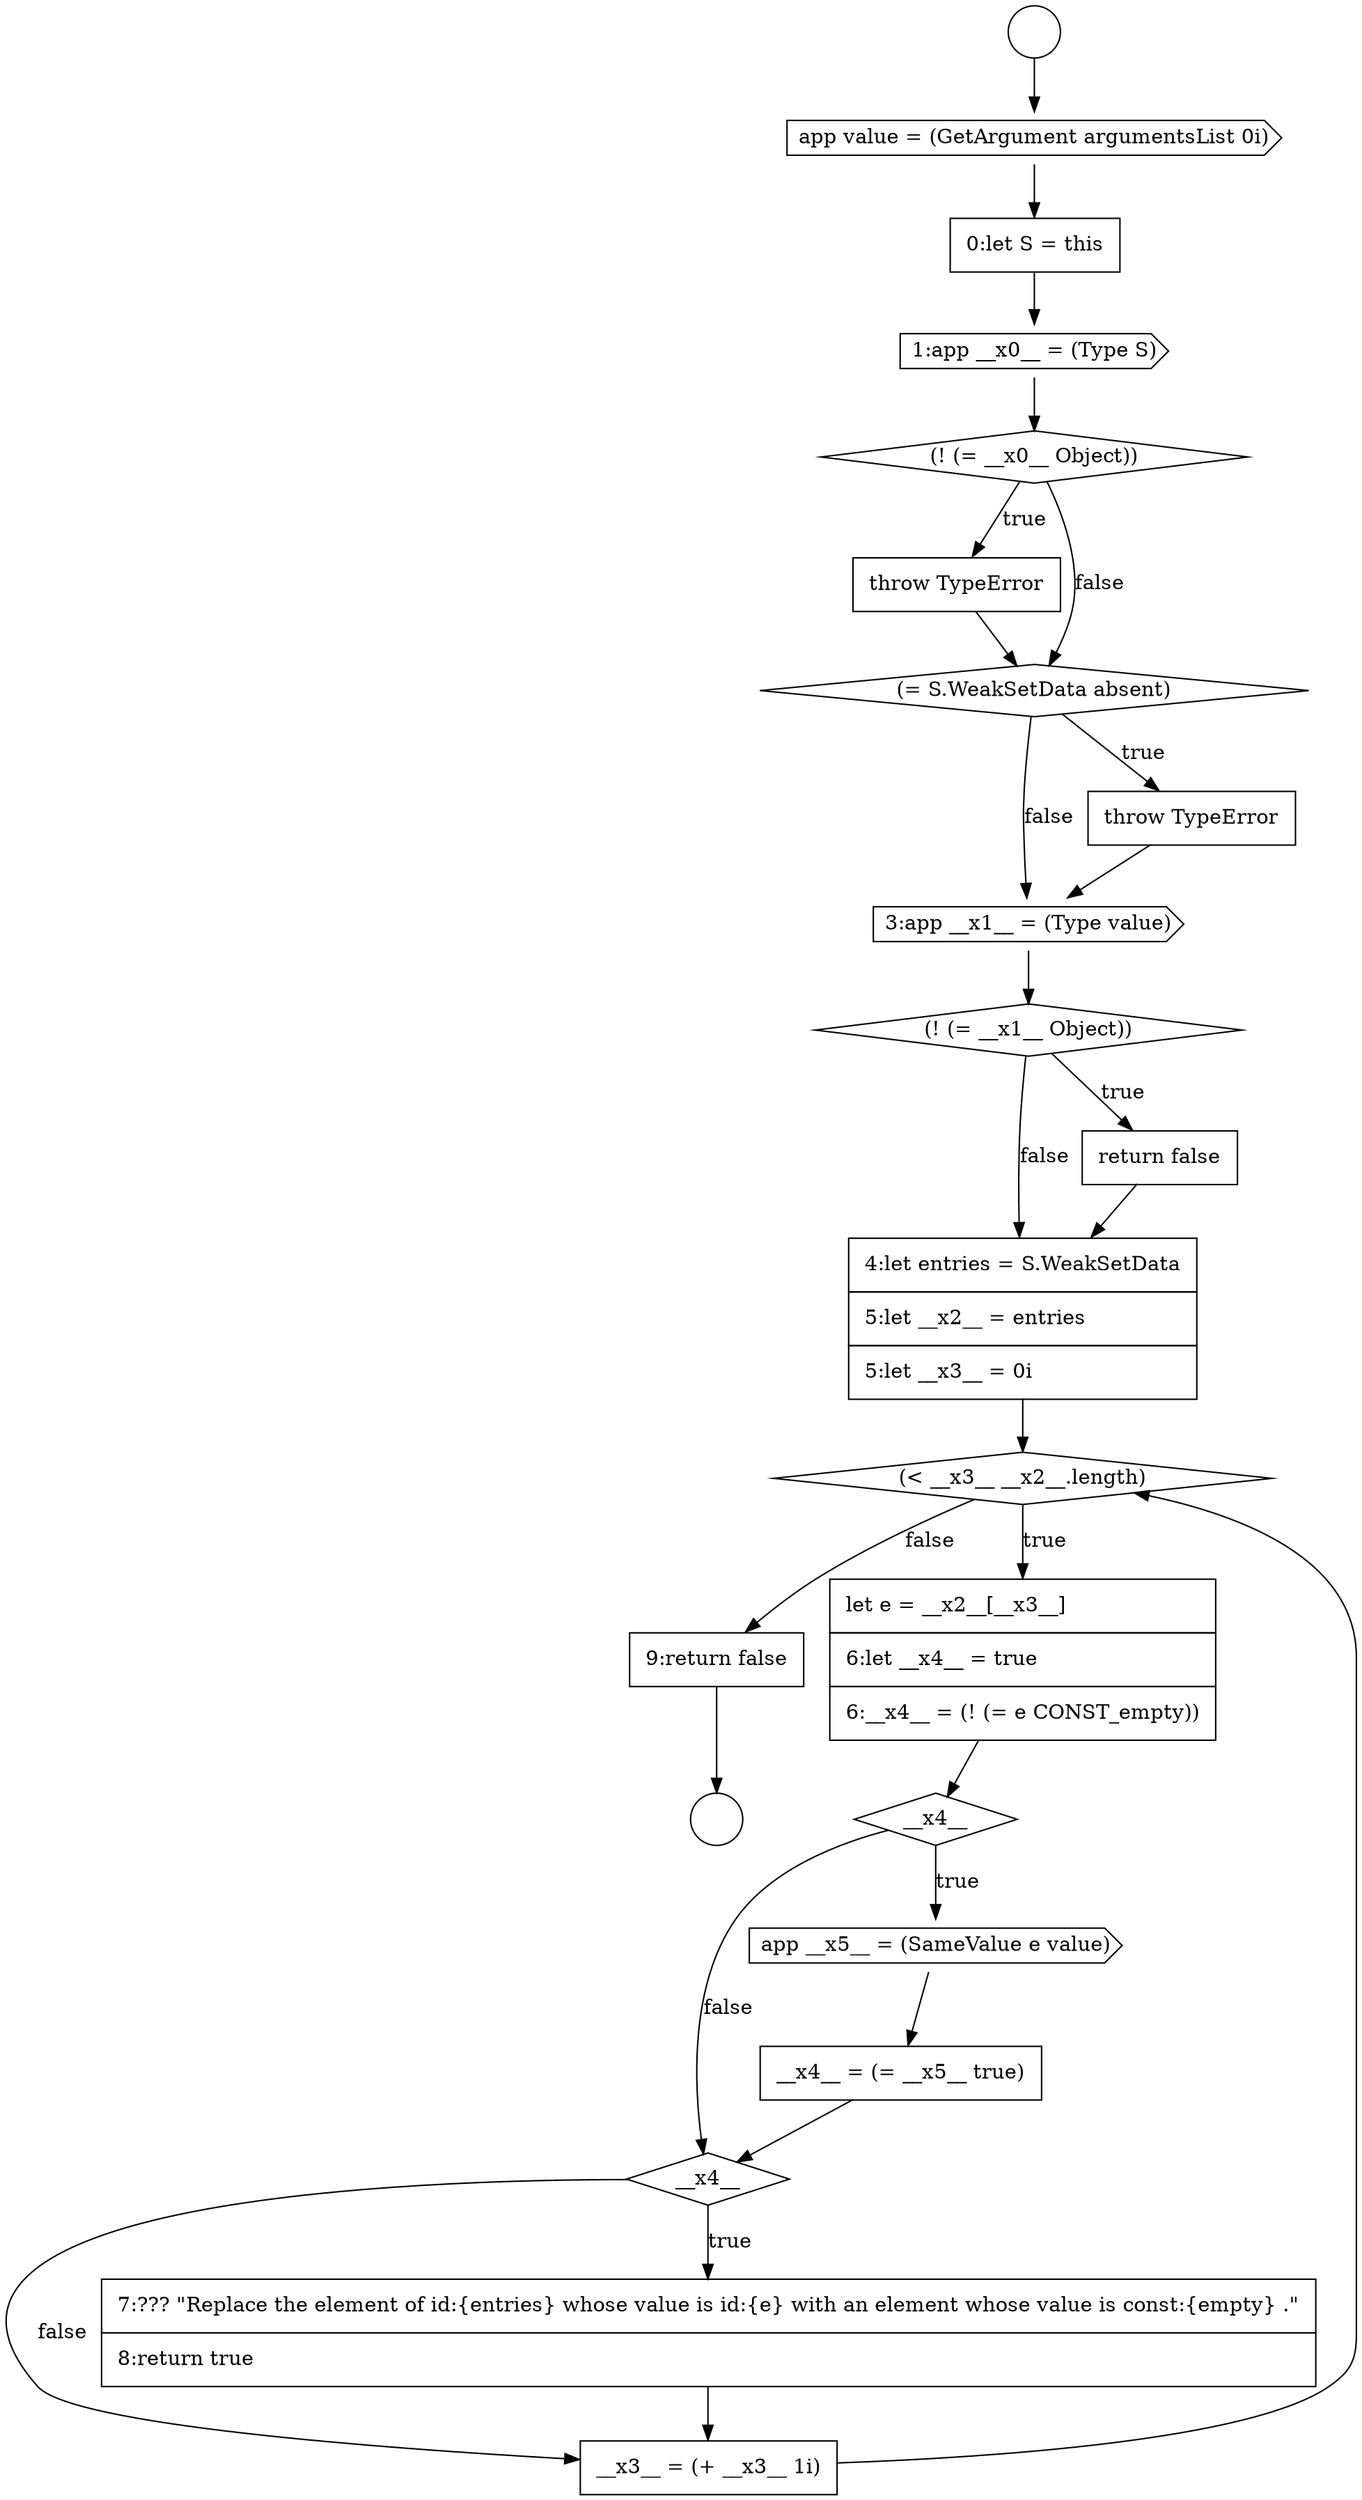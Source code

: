 digraph {
  node16559 [shape=diamond, label=<<font color="black">(! (= __x0__ Object))</font>> color="black" fillcolor="white" style=filled]
  node16566 [shape=none, margin=0, label=<<font color="black">
    <table border="0" cellborder="1" cellspacing="0" cellpadding="10">
      <tr><td align="left">4:let entries = S.WeakSetData</td></tr>
      <tr><td align="left">5:let __x2__ = entries</td></tr>
      <tr><td align="left">5:let __x3__ = 0i</td></tr>
    </table>
  </font>> color="black" fillcolor="white" style=filled]
  node16560 [shape=none, margin=0, label=<<font color="black">
    <table border="0" cellborder="1" cellspacing="0" cellpadding="10">
      <tr><td align="left">throw TypeError</td></tr>
    </table>
  </font>> color="black" fillcolor="white" style=filled]
  node16561 [shape=diamond, label=<<font color="black">(= S.WeakSetData absent)</font>> color="black" fillcolor="white" style=filled]
  node16567 [shape=diamond, label=<<font color="black">(&lt; __x3__ __x2__.length)</font>> color="black" fillcolor="white" style=filled]
  node16574 [shape=none, margin=0, label=<<font color="black">
    <table border="0" cellborder="1" cellspacing="0" cellpadding="10">
      <tr><td align="left">__x3__ = (+ __x3__ 1i)</td></tr>
    </table>
  </font>> color="black" fillcolor="white" style=filled]
  node16564 [shape=diamond, label=<<font color="black">(! (= __x1__ Object))</font>> color="black" fillcolor="white" style=filled]
  node16575 [shape=none, margin=0, label=<<font color="black">
    <table border="0" cellborder="1" cellspacing="0" cellpadding="10">
      <tr><td align="left">9:return false</td></tr>
    </table>
  </font>> color="black" fillcolor="white" style=filled]
  node16558 [shape=cds, label=<<font color="black">1:app __x0__ = (Type S)</font>> color="black" fillcolor="white" style=filled]
  node16563 [shape=cds, label=<<font color="black">3:app __x1__ = (Type value)</font>> color="black" fillcolor="white" style=filled]
  node16572 [shape=diamond, label=<<font color="black">__x4__</font>> color="black" fillcolor="white" style=filled]
  node16555 [shape=circle label=" " color="black" fillcolor="white" style=filled]
  node16562 [shape=none, margin=0, label=<<font color="black">
    <table border="0" cellborder="1" cellspacing="0" cellpadding="10">
      <tr><td align="left">throw TypeError</td></tr>
    </table>
  </font>> color="black" fillcolor="white" style=filled]
  node16565 [shape=none, margin=0, label=<<font color="black">
    <table border="0" cellborder="1" cellspacing="0" cellpadding="10">
      <tr><td align="left">return false</td></tr>
    </table>
  </font>> color="black" fillcolor="white" style=filled]
  node16556 [shape=cds, label=<<font color="black">app value = (GetArgument argumentsList 0i)</font>> color="black" fillcolor="white" style=filled]
  node16569 [shape=diamond, label=<<font color="black">__x4__</font>> color="black" fillcolor="white" style=filled]
  node16568 [shape=none, margin=0, label=<<font color="black">
    <table border="0" cellborder="1" cellspacing="0" cellpadding="10">
      <tr><td align="left">let e = __x2__[__x3__]</td></tr>
      <tr><td align="left">6:let __x4__ = true</td></tr>
      <tr><td align="left">6:__x4__ = (! (= e CONST_empty))</td></tr>
    </table>
  </font>> color="black" fillcolor="white" style=filled]
  node16573 [shape=none, margin=0, label=<<font color="black">
    <table border="0" cellborder="1" cellspacing="0" cellpadding="10">
      <tr><td align="left">7:??? &quot;Replace the element of id:{entries} whose value is id:{e} with an element whose value is const:{empty} .&quot;</td></tr>
      <tr><td align="left">8:return true</td></tr>
    </table>
  </font>> color="black" fillcolor="white" style=filled]
  node16570 [shape=cds, label=<<font color="black">app __x5__ = (SameValue e value)</font>> color="black" fillcolor="white" style=filled]
  node16557 [shape=none, margin=0, label=<<font color="black">
    <table border="0" cellborder="1" cellspacing="0" cellpadding="10">
      <tr><td align="left">0:let S = this</td></tr>
    </table>
  </font>> color="black" fillcolor="white" style=filled]
  node16554 [shape=circle label=" " color="black" fillcolor="white" style=filled]
  node16571 [shape=none, margin=0, label=<<font color="black">
    <table border="0" cellborder="1" cellspacing="0" cellpadding="10">
      <tr><td align="left">__x4__ = (= __x5__ true)</td></tr>
    </table>
  </font>> color="black" fillcolor="white" style=filled]
  node16570 -> node16571 [ color="black"]
  node16563 -> node16564 [ color="black"]
  node16575 -> node16555 [ color="black"]
  node16562 -> node16563 [ color="black"]
  node16568 -> node16569 [ color="black"]
  node16554 -> node16556 [ color="black"]
  node16569 -> node16570 [label=<<font color="black">true</font>> color="black"]
  node16569 -> node16572 [label=<<font color="black">false</font>> color="black"]
  node16561 -> node16562 [label=<<font color="black">true</font>> color="black"]
  node16561 -> node16563 [label=<<font color="black">false</font>> color="black"]
  node16565 -> node16566 [ color="black"]
  node16560 -> node16561 [ color="black"]
  node16566 -> node16567 [ color="black"]
  node16557 -> node16558 [ color="black"]
  node16572 -> node16573 [label=<<font color="black">true</font>> color="black"]
  node16572 -> node16574 [label=<<font color="black">false</font>> color="black"]
  node16574 -> node16567 [ color="black"]
  node16571 -> node16572 [ color="black"]
  node16573 -> node16574 [ color="black"]
  node16556 -> node16557 [ color="black"]
  node16558 -> node16559 [ color="black"]
  node16564 -> node16565 [label=<<font color="black">true</font>> color="black"]
  node16564 -> node16566 [label=<<font color="black">false</font>> color="black"]
  node16567 -> node16568 [label=<<font color="black">true</font>> color="black"]
  node16567 -> node16575 [label=<<font color="black">false</font>> color="black"]
  node16559 -> node16560 [label=<<font color="black">true</font>> color="black"]
  node16559 -> node16561 [label=<<font color="black">false</font>> color="black"]
}
